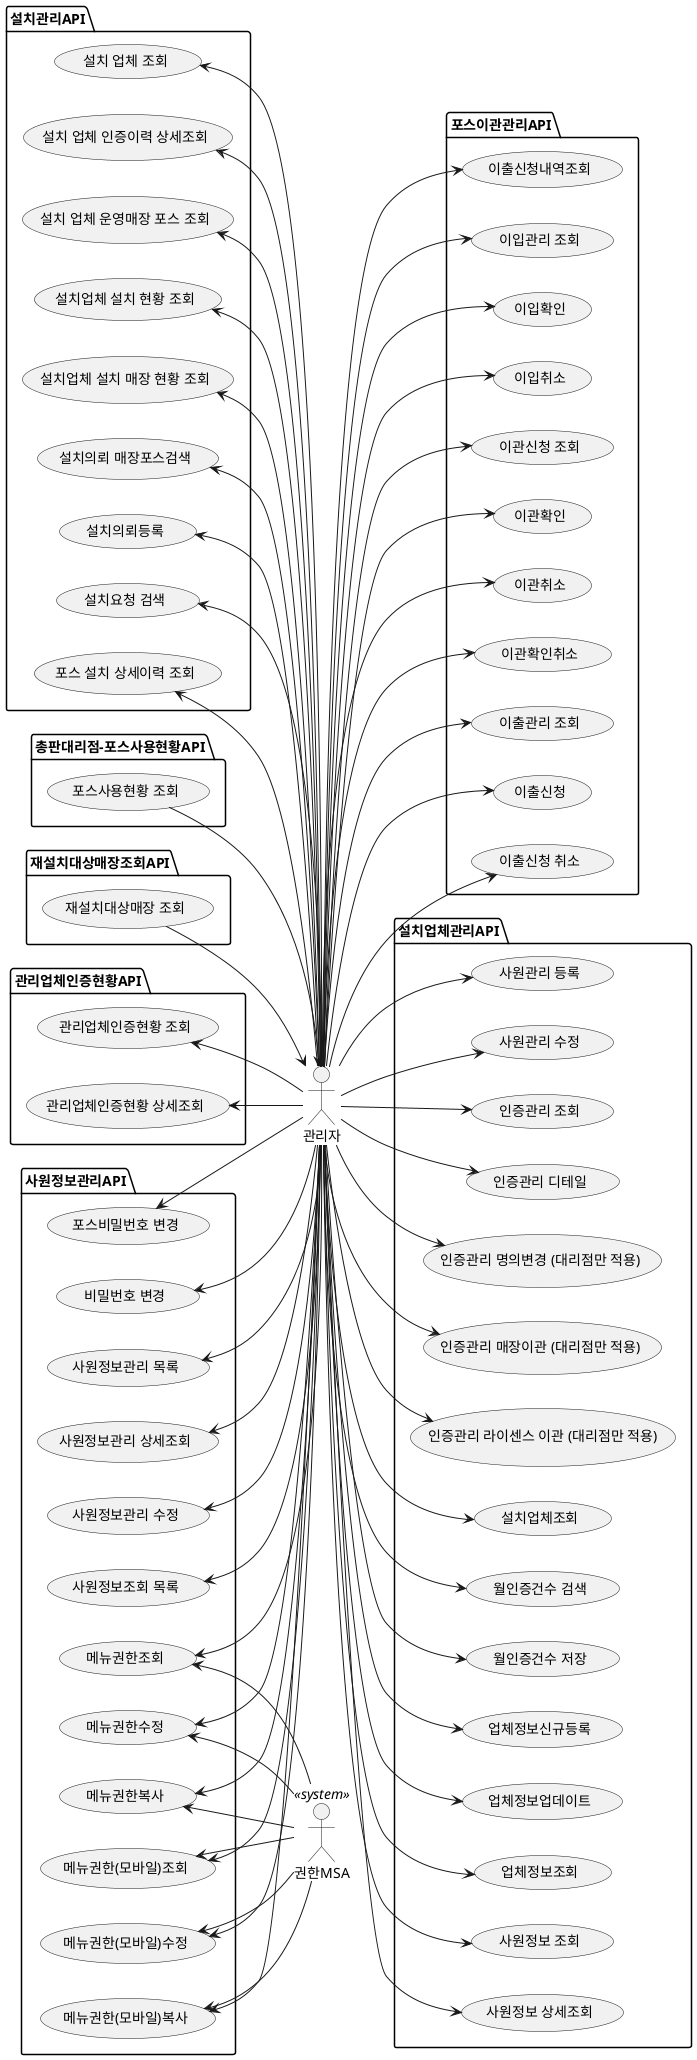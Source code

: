@startuml Store Env Usecase

left to right direction

actor "권한MSA" as 권한MSA <<system>>
actor "관리자" as user

package 포스이관관리API{
  usecase "이출관리 조회" AS UC11
  usecase "이출신청" AS UC12
  usecase "이출신청 취소" AS UC13
  usecase "이출신청내역조회" AS UC14
  usecase "이입관리 조회" AS UC15
  usecase "이입확인" AS UC16
  usecase "이입취소" AS UC17
  usecase "이관신청 조회" AS UC18
  usecase "이관확인" AS UC19
  usecase "이관취소" AS UC20
  usecase "이관확인취소" AS UC21
}
user --> UC11
user --> UC12
user --> UC13
user --> UC14
user --> UC15
user --> UC16
user --> UC17
user --> UC18
user --> UC19
user --> UC20
user --> UC21

package 설치업체관리API{
  usecase "설치업체조회" AS UC22
  usecase "월인증건수 검색" AS UC23
  usecase "월인증건수 저장" AS UC24
  usecase "업체정보신규등록" AS UC25
  usecase "업체정보업데이트" AS UC26
  usecase "업체정보조회" AS UC27
  usecase "사원정보 조회" AS UC28
  usecase "사원정보 상세조회" AS UC29
  usecase "사원관리 등록" AS UC30
  usecase "사원관리 수정" AS UC31
  usecase "인증관리 조회" AS UC32
  usecase "인증관리 디테일" AS UC33
  usecase "인증관리 명의변경 (대리점만 적용)" AS UC34
  usecase "인증관리 매장이관 (대리점만 적용)" AS UC35
  usecase "인증관리 라이센스 이관 (대리점만 적용)" AS UC36
}
user --> UC22
user --> UC23
user --> UC24
user --> UC25
user --> UC26
user --> UC27
user --> UC28
user --> UC29
user --> UC30
user --> UC31
user --> UC32
user --> UC33
user --> UC34
user --> UC35
user --> UC36

package 설치관리API{
  usecase "설치의뢰 매장포스검색" AS UC37
  usecase "설치의뢰등록" AS UC38
  usecase "설치요청 검색" AS UC39
  usecase "포스 설치 상세이력 조회" AS UC40
  usecase "설치 업체 조회" AS UC41
  usecase "설치 업체 인증이력 상세조회" AS UC42
  usecase "설치 업체 운영매장 포스 조회" AS UC43
  usecase "설치업체 설치 현황 조회" AS UC44
  usecase "설치업체 설치 매장 현황 조회" AS UC45
}
UC37 <-- user
UC38 <-- user
UC39 <-- user
UC40 <-- user
UC41 <-- user
UC42 <-- user
UC43 <-- user
UC44 <-- user
UC45 <-- user

package 총판대리점-포스사용현황API{
  usecase "포스사용현황 조회" AS UC46
}
UC46 --> user

package 재설치대상매장조회API{
  usecase "재설치대상매장 조회" AS UC47
}
UC47 --> user

package 관리업체인증현황API{
  usecase "관리업체인증현황 조회" AS UC48
  usecase "관리업체인증현황 상세조회" AS UC49
}
UC48 <-- user
UC49 <-- user

package 사원정보관리API{
  usecase "사원정보관리 목록" AS UC50
  usecase "사원정보관리 상세조회" AS UC51
  usecase "사원정보관리 수정" AS UC52
  usecase "사원정보조회 목록" AS UC53
  usecase "포스비밀번호 변경" AS UC54
  usecase "비밀번호 변경" AS UC55
  usecase "메뉴권한조회" AS UC56
  usecase "메뉴권한수정" AS UC57
  usecase "메뉴권한복사" AS UC58
  usecase "메뉴권한(모바일)조회" AS UC59
  usecase "메뉴권한(모바일)수정" AS UC60
  usecase "메뉴권한(모바일)복사" AS UC61
}
UC50 <-- user
UC51 <-- user
UC52 <-- user
UC53 <-- user
UC54 <-- user
UC55 <-- user
UC56 <-- user
UC57 <-- user
UC58 <-- user
UC59 <-- user
UC60 <-- user
UC61 <-- user
UC56 <-- 권한MSA
UC57 <-- 권한MSA
UC58 <-- 권한MSA
UC59 <-- 권한MSA
UC60 <-- 권한MSA
UC61 <-- 권한MSA



@enduml
